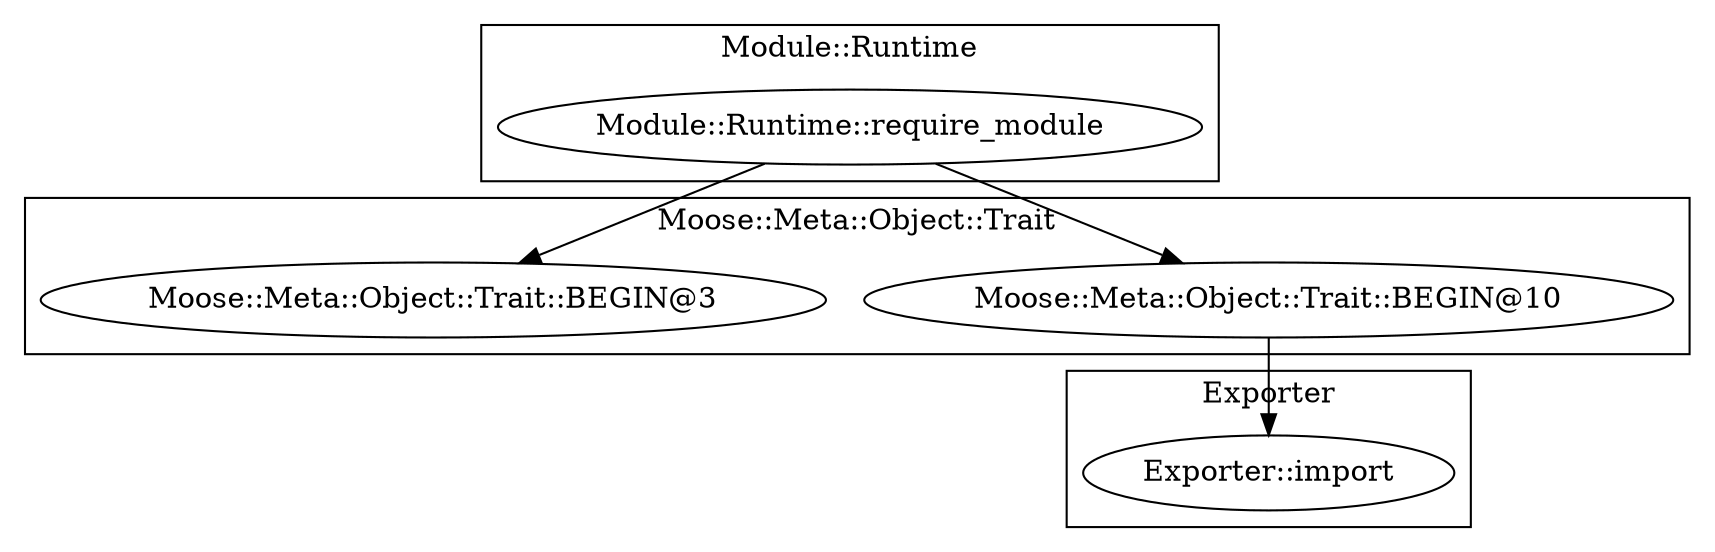 digraph {
graph [overlap=false]
subgraph cluster_Moose_Meta_Object_Trait {
	label="Moose::Meta::Object::Trait";
	"Moose::Meta::Object::Trait::BEGIN@10";
	"Moose::Meta::Object::Trait::BEGIN@3";
}
subgraph cluster_Module_Runtime {
	label="Module::Runtime";
	"Module::Runtime::require_module";
}
subgraph cluster_Exporter {
	label="Exporter";
	"Exporter::import";
}
"Module::Runtime::require_module" -> "Moose::Meta::Object::Trait::BEGIN@3";
"Moose::Meta::Object::Trait::BEGIN@10" -> "Exporter::import";
"Module::Runtime::require_module" -> "Moose::Meta::Object::Trait::BEGIN@10";
}
